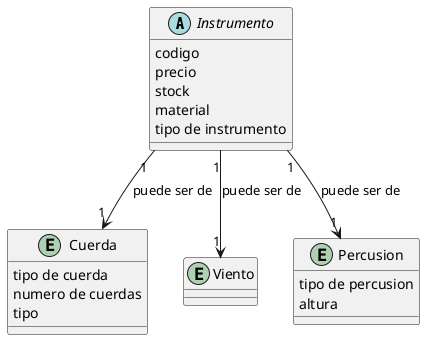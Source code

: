 @startuml

abstract Instrumento{
codigo
precio
stock
material
tipo de instrumento
}

entity Cuerda{
tipo de cuerda
numero de cuerdas
tipo
}

entity Viento{
}

entity Percusion{
tipo de percusion
altura
}


Instrumento"1"-->"1"Cuerda: puede ser de
Instrumento"1"-->"1"Viento: puede ser de
Instrumento"1"-->"1"Percusion: puede ser de


@enduml